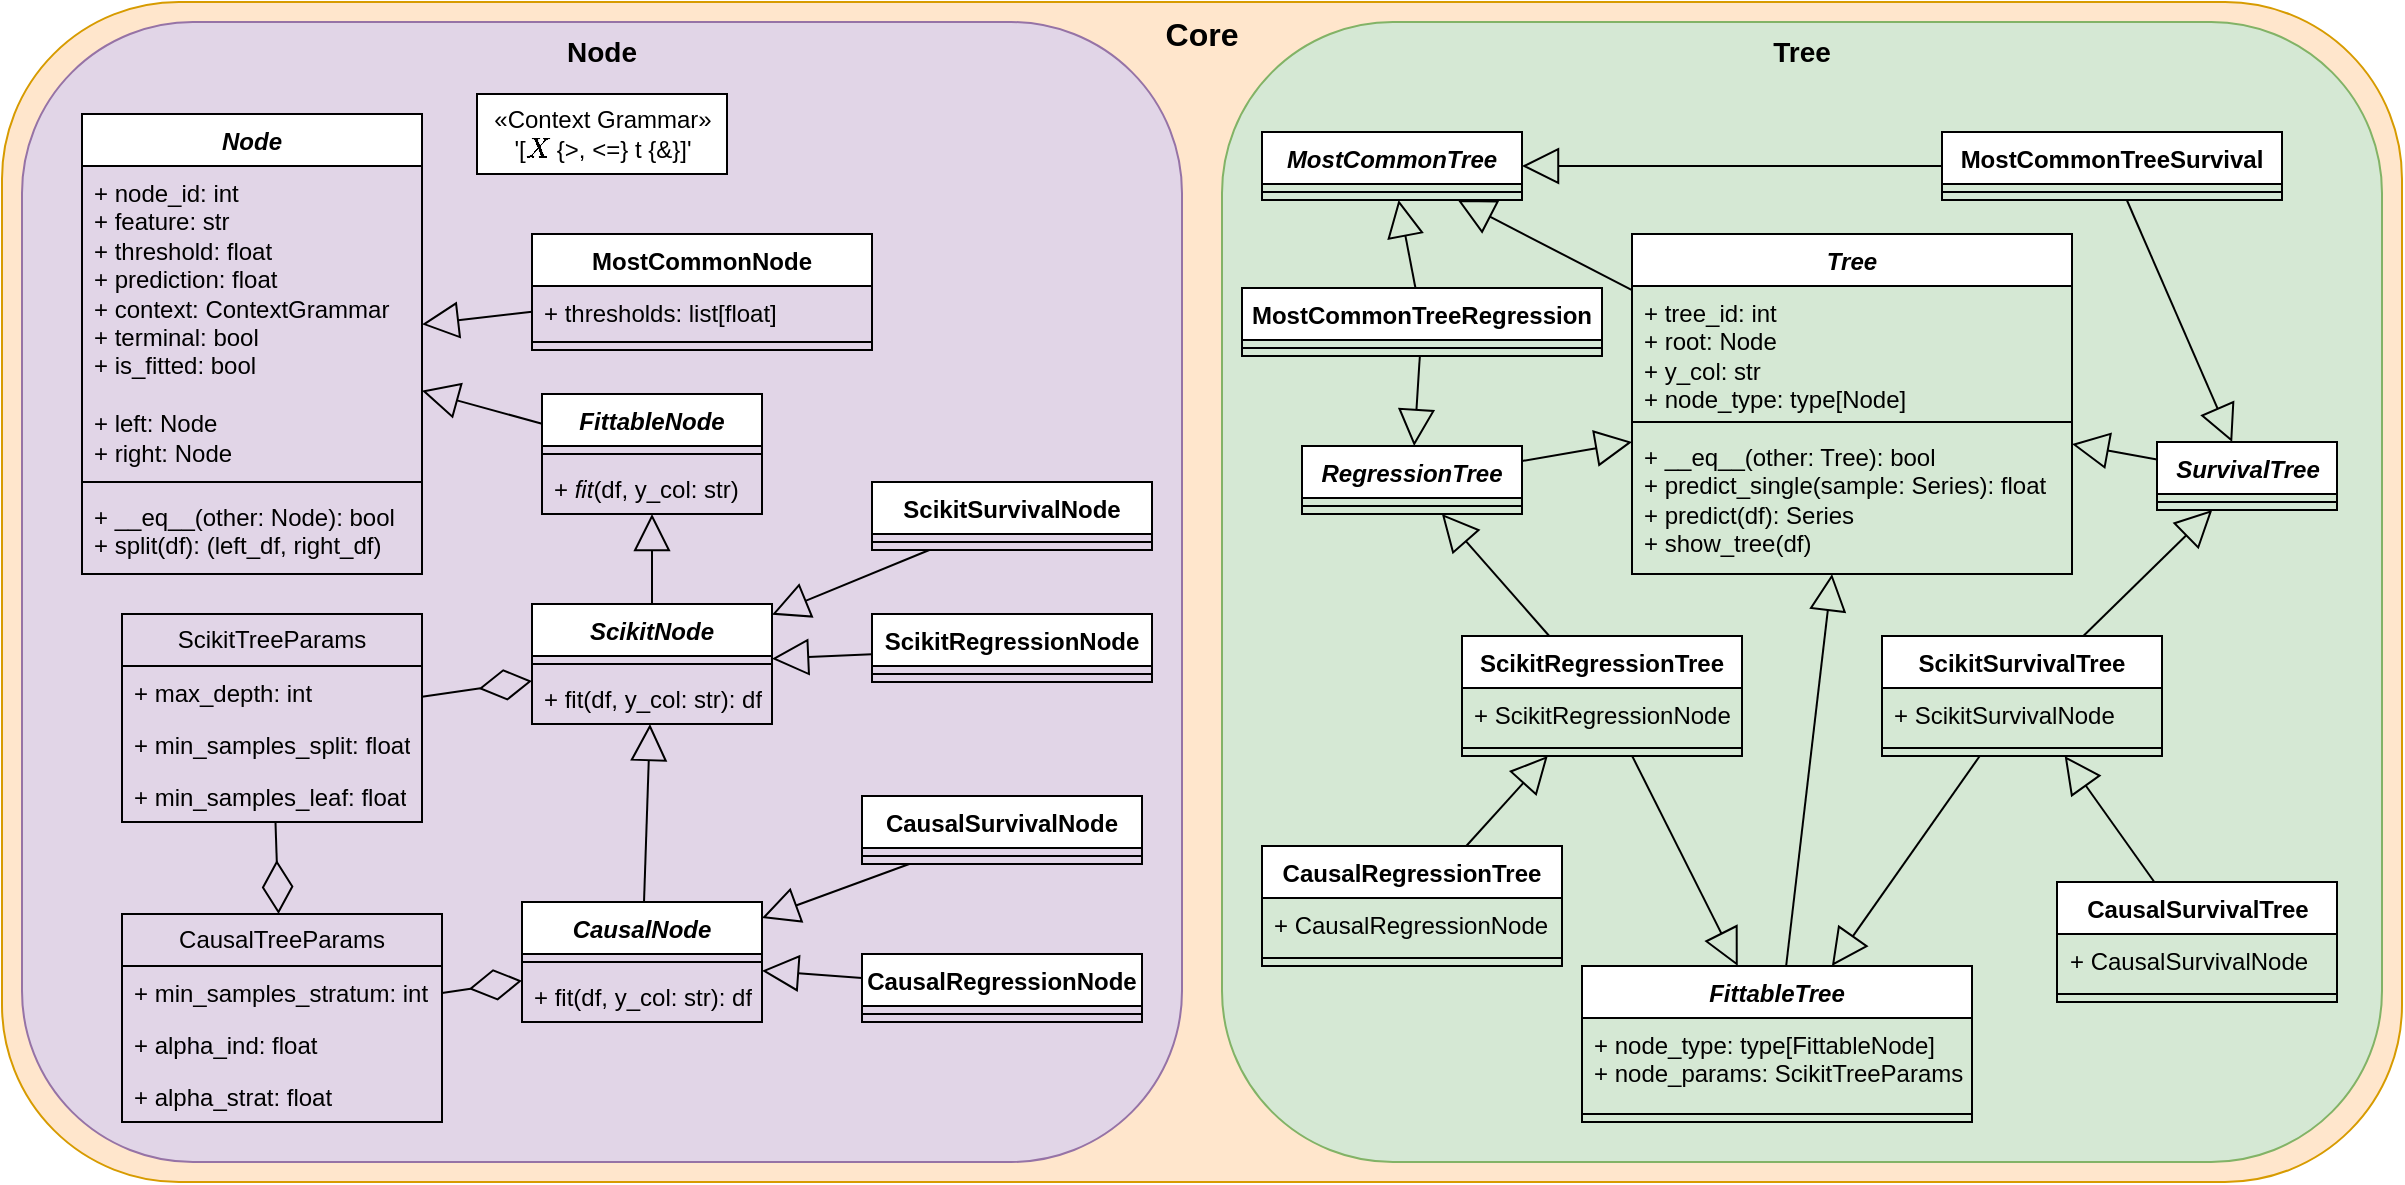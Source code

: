 <mxfile>
    <diagram id="w4UNakwNADfkfjd67gqU" name="Page-1">
        <mxGraphModel dx="1387" dy="1147" grid="1" gridSize="10" guides="1" tooltips="1" connect="1" arrows="1" fold="1" page="1" pageScale="1" pageWidth="1200" pageHeight="600" math="0" shadow="0">
            <root>
                <mxCell id="0"/>
                <mxCell id="1" parent="0"/>
                <mxCell id="2" value="&lt;font style=&quot;font-size: 16px;&quot;&gt;&lt;b&gt;Core&lt;/b&gt;&lt;/font&gt;" style="rounded=1;whiteSpace=wrap;html=1;align=center;verticalAlign=top;fillColor=#ffe6cc;strokeColor=#d79b00;" parent="1" vertex="1">
                    <mxGeometry width="1200" height="590" as="geometry"/>
                </mxCell>
                <mxCell id="62" value="&lt;b&gt;&lt;font style=&quot;font-size: 14px;&quot;&gt;Node&lt;/font&gt;&lt;/b&gt;" style="rounded=1;whiteSpace=wrap;html=1;verticalAlign=top;fillColor=#e1d5e7;strokeColor=#9673a6;" parent="1" vertex="1">
                    <mxGeometry x="10" y="10" width="580" height="570" as="geometry"/>
                </mxCell>
                <mxCell id="7" value="&lt;i&gt;Node&lt;/i&gt;" style="swimlane;fontStyle=1;align=center;verticalAlign=top;childLayout=stackLayout;horizontal=1;startSize=26;horizontalStack=0;resizeParent=1;resizeParentMax=0;resizeLast=0;collapsible=1;marginBottom=0;whiteSpace=wrap;html=1;" parent="1" vertex="1">
                    <mxGeometry x="40" y="56" width="170" height="230" as="geometry"/>
                </mxCell>
                <mxCell id="8" value="&lt;font style=&quot;color: rgb(0, 0, 0);&quot;&gt;+ node_id: int&lt;/font&gt;&lt;div&gt;&lt;font style=&quot;color: rgb(0, 0, 0);&quot;&gt;+ feature: str&lt;/font&gt;&lt;/div&gt;&lt;div&gt;&lt;font style=&quot;color: rgb(0, 0, 0);&quot;&gt;+ threshold: float&lt;/font&gt;&lt;/div&gt;&lt;div&gt;&lt;font style=&quot;color: rgb(0, 0, 0);&quot;&gt;+ prediction: float&lt;/font&gt;&lt;/div&gt;&lt;div&gt;&lt;font style=&quot;color: rgb(0, 0, 0);&quot;&gt;+ context: ContextGrammar&lt;/font&gt;&lt;/div&gt;&lt;div&gt;&lt;font style=&quot;color: rgb(0, 0, 0);&quot;&gt;+ terminal: bool&lt;/font&gt;&lt;/div&gt;&lt;div&gt;&lt;font style=&quot;color: rgb(0, 0, 0);&quot;&gt;+ is_fitted: bool&lt;/font&gt;&lt;/div&gt;&lt;div&gt;&lt;font style=&quot;color: rgb(0, 0, 0);&quot;&gt;&lt;br&gt;&lt;/font&gt;&lt;/div&gt;&lt;div&gt;&lt;font style=&quot;color: rgb(0, 0, 0);&quot;&gt;+ left: Node&lt;/font&gt;&lt;/div&gt;&lt;div&gt;&lt;font style=&quot;color: rgb(0, 0, 0);&quot;&gt;+ right: Node&lt;/font&gt;&lt;/div&gt;" style="text;strokeColor=none;fillColor=none;align=left;verticalAlign=top;spacingLeft=4;spacingRight=4;overflow=hidden;rotatable=0;points=[[0,0.5],[1,0.5]];portConstraint=eastwest;whiteSpace=wrap;html=1;" parent="7" vertex="1">
                    <mxGeometry y="26" width="170" height="154" as="geometry"/>
                </mxCell>
                <mxCell id="9" value="" style="line;strokeWidth=1;fillColor=none;align=left;verticalAlign=middle;spacingTop=-1;spacingLeft=3;spacingRight=3;rotatable=0;labelPosition=right;points=[];portConstraint=eastwest;strokeColor=inherit;" parent="7" vertex="1">
                    <mxGeometry y="180" width="170" height="8" as="geometry"/>
                </mxCell>
                <mxCell id="10" value="&lt;font style=&quot;color: rgb(0, 0, 0);&quot;&gt;+ __eq__(other: Node): bool&lt;/font&gt;&lt;div&gt;&lt;font style=&quot;color: rgb(0, 0, 0);&quot;&gt;+ split(df): (left_df, right_df)&lt;/font&gt;&lt;/div&gt;" style="text;strokeColor=none;fillColor=none;align=left;verticalAlign=top;spacingLeft=4;spacingRight=4;overflow=hidden;rotatable=0;points=[[0,0.5],[1,0.5]];portConstraint=eastwest;whiteSpace=wrap;html=1;" parent="7" vertex="1">
                    <mxGeometry y="188" width="170" height="42" as="geometry"/>
                </mxCell>
                <mxCell id="11" value="&lt;i&gt;FittableNode&lt;/i&gt;" style="swimlane;fontStyle=1;align=center;verticalAlign=top;childLayout=stackLayout;horizontal=1;startSize=26;horizontalStack=0;resizeParent=1;resizeParentMax=0;resizeLast=0;collapsible=1;marginBottom=0;whiteSpace=wrap;html=1;" parent="1" vertex="1">
                    <mxGeometry x="270" y="196" width="110" height="60" as="geometry"/>
                </mxCell>
                <mxCell id="13" value="" style="line;strokeWidth=1;fillColor=none;align=left;verticalAlign=middle;spacingTop=-1;spacingLeft=3;spacingRight=3;rotatable=0;labelPosition=right;points=[];portConstraint=eastwest;strokeColor=inherit;" parent="11" vertex="1">
                    <mxGeometry y="26" width="110" height="8" as="geometry"/>
                </mxCell>
                <mxCell id="14" value="+ &lt;i&gt;fit&lt;/i&gt;(df, y_col: str)" style="text;strokeColor=none;fillColor=none;align=left;verticalAlign=top;spacingLeft=4;spacingRight=4;overflow=hidden;rotatable=0;points=[[0,0.5],[1,0.5]];portConstraint=eastwest;whiteSpace=wrap;html=1;" parent="11" vertex="1">
                    <mxGeometry y="34" width="110" height="26" as="geometry"/>
                </mxCell>
                <mxCell id="15" value="" style="endArrow=block;endSize=16;endFill=0;html=1;" parent="1" source="11" target="7" edge="1">
                    <mxGeometry width="160" relative="1" as="geometry">
                        <mxPoint x="235" y="446" as="sourcePoint"/>
                        <mxPoint x="395" y="446" as="targetPoint"/>
                    </mxGeometry>
                </mxCell>
                <mxCell id="20" value="&lt;i&gt;ScikitNode&lt;/i&gt;" style="swimlane;fontStyle=1;align=center;verticalAlign=top;childLayout=stackLayout;horizontal=1;startSize=26;horizontalStack=0;resizeParent=1;resizeParentMax=0;resizeLast=0;collapsible=1;marginBottom=0;whiteSpace=wrap;html=1;" parent="1" vertex="1">
                    <mxGeometry x="265" y="301" width="120" height="60" as="geometry"/>
                </mxCell>
                <mxCell id="21" value="" style="line;strokeWidth=1;fillColor=none;align=left;verticalAlign=middle;spacingTop=-1;spacingLeft=3;spacingRight=3;rotatable=0;labelPosition=right;points=[];portConstraint=eastwest;strokeColor=inherit;" parent="20" vertex="1">
                    <mxGeometry y="26" width="120" height="8" as="geometry"/>
                </mxCell>
                <mxCell id="22" value="+ fit(df, y_col: str): df" style="text;strokeColor=none;fillColor=none;align=left;verticalAlign=top;spacingLeft=4;spacingRight=4;overflow=hidden;rotatable=0;points=[[0,0.5],[1,0.5]];portConstraint=eastwest;whiteSpace=wrap;html=1;" parent="20" vertex="1">
                    <mxGeometry y="34" width="120" height="26" as="geometry"/>
                </mxCell>
                <mxCell id="23" value="" style="endArrow=block;endSize=16;endFill=0;html=1;" parent="1" source="20" target="11" edge="1">
                    <mxGeometry width="160" relative="1" as="geometry">
                        <mxPoint x="335" y="91" as="sourcePoint"/>
                        <mxPoint x="255" y="179" as="targetPoint"/>
                    </mxGeometry>
                </mxCell>
                <mxCell id="26" value="" style="endArrow=diamondThin;endFill=0;endSize=24;html=1;" parent="1" source="71" target="20" edge="1">
                    <mxGeometry width="160" relative="1" as="geometry">
                        <mxPoint x="210" y="345" as="sourcePoint"/>
                        <mxPoint x="395" y="246" as="targetPoint"/>
                    </mxGeometry>
                </mxCell>
                <mxCell id="27" value="ScikitRegressionNode" style="swimlane;fontStyle=1;align=center;verticalAlign=top;childLayout=stackLayout;horizontal=1;startSize=26;horizontalStack=0;resizeParent=1;resizeParentMax=0;resizeLast=0;collapsible=1;marginBottom=0;whiteSpace=wrap;html=1;" parent="1" vertex="1">
                    <mxGeometry x="435" y="306" width="140" height="34" as="geometry"/>
                </mxCell>
                <mxCell id="28" value="" style="line;strokeWidth=1;fillColor=none;align=left;verticalAlign=middle;spacingTop=-1;spacingLeft=3;spacingRight=3;rotatable=0;labelPosition=right;points=[];portConstraint=eastwest;strokeColor=inherit;" parent="27" vertex="1">
                    <mxGeometry y="26" width="140" height="8" as="geometry"/>
                </mxCell>
                <mxCell id="30" value="" style="endArrow=block;endSize=16;endFill=0;html=1;" parent="1" source="27" target="20" edge="1">
                    <mxGeometry width="160" relative="1" as="geometry">
                        <mxPoint x="385" y="346" as="sourcePoint"/>
                        <mxPoint x="384" y="221" as="targetPoint"/>
                    </mxGeometry>
                </mxCell>
                <mxCell id="31" value="ScikitSurvivalNode" style="swimlane;fontStyle=1;align=center;verticalAlign=top;childLayout=stackLayout;horizontal=1;startSize=26;horizontalStack=0;resizeParent=1;resizeParentMax=0;resizeLast=0;collapsible=1;marginBottom=0;whiteSpace=wrap;html=1;" parent="1" vertex="1">
                    <mxGeometry x="435" y="240" width="140" height="34" as="geometry"/>
                </mxCell>
                <mxCell id="32" value="" style="line;strokeWidth=1;fillColor=none;align=left;verticalAlign=middle;spacingTop=-1;spacingLeft=3;spacingRight=3;rotatable=0;labelPosition=right;points=[];portConstraint=eastwest;strokeColor=inherit;" parent="31" vertex="1">
                    <mxGeometry y="26" width="140" height="8" as="geometry"/>
                </mxCell>
                <mxCell id="33" value="" style="endArrow=block;endSize=16;endFill=0;html=1;" parent="1" source="31" target="20" edge="1">
                    <mxGeometry width="160" relative="1" as="geometry">
                        <mxPoint x="235" y="496" as="sourcePoint"/>
                        <mxPoint x="366" y="406" as="targetPoint"/>
                    </mxGeometry>
                </mxCell>
                <mxCell id="34" value="CausalTreeParams" style="swimlane;fontStyle=0;childLayout=stackLayout;horizontal=1;startSize=26;fillColor=none;horizontalStack=0;resizeParent=1;resizeParentMax=0;resizeLast=0;collapsible=1;marginBottom=0;whiteSpace=wrap;html=1;" parent="1" vertex="1">
                    <mxGeometry x="60" y="456" width="160" height="104" as="geometry"/>
                </mxCell>
                <mxCell id="35" value="+ min_samples_stratum: int" style="text;strokeColor=none;fillColor=none;align=left;verticalAlign=top;spacingLeft=4;spacingRight=4;overflow=hidden;rotatable=0;points=[[0,0.5],[1,0.5]];portConstraint=eastwest;whiteSpace=wrap;html=1;" parent="34" vertex="1">
                    <mxGeometry y="26" width="160" height="26" as="geometry"/>
                </mxCell>
                <mxCell id="36" value="+ alpha_ind: float" style="text;strokeColor=none;fillColor=none;align=left;verticalAlign=top;spacingLeft=4;spacingRight=4;overflow=hidden;rotatable=0;points=[[0,0.5],[1,0.5]];portConstraint=eastwest;whiteSpace=wrap;html=1;" parent="34" vertex="1">
                    <mxGeometry y="52" width="160" height="26" as="geometry"/>
                </mxCell>
                <mxCell id="37" value="+ alpha_strat: float" style="text;strokeColor=none;fillColor=none;align=left;verticalAlign=top;spacingLeft=4;spacingRight=4;overflow=hidden;rotatable=0;points=[[0,0.5],[1,0.5]];portConstraint=eastwest;whiteSpace=wrap;html=1;" parent="34" vertex="1">
                    <mxGeometry y="78" width="160" height="26" as="geometry"/>
                </mxCell>
                <mxCell id="38" value="" style="endArrow=diamondThin;endFill=0;endSize=24;html=1;" parent="1" source="71" target="34" edge="1">
                    <mxGeometry width="160" relative="1" as="geometry">
                        <mxPoint x="140" y="410.0" as="sourcePoint"/>
                        <mxPoint x="325" y="394" as="targetPoint"/>
                    </mxGeometry>
                </mxCell>
                <mxCell id="39" value="&lt;i&gt;CausalNode&lt;/i&gt;" style="swimlane;fontStyle=1;align=center;verticalAlign=top;childLayout=stackLayout;horizontal=1;startSize=26;horizontalStack=0;resizeParent=1;resizeParentMax=0;resizeLast=0;collapsible=1;marginBottom=0;whiteSpace=wrap;html=1;" parent="1" vertex="1">
                    <mxGeometry x="260" y="450" width="120" height="60" as="geometry"/>
                </mxCell>
                <mxCell id="40" value="" style="line;strokeWidth=1;fillColor=none;align=left;verticalAlign=middle;spacingTop=-1;spacingLeft=3;spacingRight=3;rotatable=0;labelPosition=right;points=[];portConstraint=eastwest;strokeColor=inherit;" parent="39" vertex="1">
                    <mxGeometry y="26" width="120" height="8" as="geometry"/>
                </mxCell>
                <mxCell id="41" value="+ fit(df, y_col: str): df" style="text;strokeColor=none;fillColor=none;align=left;verticalAlign=top;spacingLeft=4;spacingRight=4;overflow=hidden;rotatable=0;points=[[0,0.5],[1,0.5]];portConstraint=eastwest;whiteSpace=wrap;html=1;" parent="39" vertex="1">
                    <mxGeometry y="34" width="120" height="26" as="geometry"/>
                </mxCell>
                <mxCell id="42" value="" style="endArrow=block;endSize=16;endFill=0;html=1;" parent="1" source="39" target="20" edge="1">
                    <mxGeometry width="160" relative="1" as="geometry">
                        <mxPoint x="340" y="186" as="sourcePoint"/>
                        <mxPoint x="339" y="126" as="targetPoint"/>
                    </mxGeometry>
                </mxCell>
                <mxCell id="43" value="" style="endArrow=diamondThin;endFill=0;endSize=24;html=1;" parent="1" source="34" target="39" edge="1">
                    <mxGeometry width="160" relative="1" as="geometry">
                        <mxPoint x="150" y="420" as="sourcePoint"/>
                        <mxPoint x="150" y="466" as="targetPoint"/>
                    </mxGeometry>
                </mxCell>
                <mxCell id="44" value="CausalSurvivalNode" style="swimlane;fontStyle=1;align=center;verticalAlign=top;childLayout=stackLayout;horizontal=1;startSize=26;horizontalStack=0;resizeParent=1;resizeParentMax=0;resizeLast=0;collapsible=1;marginBottom=0;whiteSpace=wrap;html=1;" parent="1" vertex="1">
                    <mxGeometry x="430" y="397" width="140" height="34" as="geometry"/>
                </mxCell>
                <mxCell id="45" value="" style="line;strokeWidth=1;fillColor=none;align=left;verticalAlign=middle;spacingTop=-1;spacingLeft=3;spacingRight=3;rotatable=0;labelPosition=right;points=[];portConstraint=eastwest;strokeColor=inherit;" parent="44" vertex="1">
                    <mxGeometry y="26" width="140" height="8" as="geometry"/>
                </mxCell>
                <mxCell id="46" value="CausalRegressionNode" style="swimlane;fontStyle=1;align=center;verticalAlign=top;childLayout=stackLayout;horizontal=1;startSize=26;horizontalStack=0;resizeParent=1;resizeParentMax=0;resizeLast=0;collapsible=1;marginBottom=0;whiteSpace=wrap;html=1;" parent="1" vertex="1">
                    <mxGeometry x="430" y="476" width="140" height="34" as="geometry"/>
                </mxCell>
                <mxCell id="47" value="" style="line;strokeWidth=1;fillColor=none;align=left;verticalAlign=middle;spacingTop=-1;spacingLeft=3;spacingRight=3;rotatable=0;labelPosition=right;points=[];portConstraint=eastwest;strokeColor=inherit;" parent="46" vertex="1">
                    <mxGeometry y="26" width="140" height="8" as="geometry"/>
                </mxCell>
                <mxCell id="48" value="" style="endArrow=block;endSize=16;endFill=0;html=1;" parent="1" source="44" target="39" edge="1">
                    <mxGeometry width="160" relative="1" as="geometry">
                        <mxPoint x="478" y="140" as="sourcePoint"/>
                        <mxPoint x="400" y="216" as="targetPoint"/>
                    </mxGeometry>
                </mxCell>
                <mxCell id="49" value="" style="endArrow=block;endSize=16;endFill=0;html=1;" parent="1" source="46" target="39" edge="1">
                    <mxGeometry width="160" relative="1" as="geometry">
                        <mxPoint x="455" y="214" as="sourcePoint"/>
                        <mxPoint x="400" y="223" as="targetPoint"/>
                    </mxGeometry>
                </mxCell>
                <mxCell id="50" value="MostCommonNode" style="swimlane;fontStyle=1;align=center;verticalAlign=top;childLayout=stackLayout;horizontal=1;startSize=26;horizontalStack=0;resizeParent=1;resizeParentMax=0;resizeLast=0;collapsible=1;marginBottom=0;whiteSpace=wrap;html=1;" parent="1" vertex="1">
                    <mxGeometry x="265" y="116" width="170" height="58" as="geometry"/>
                </mxCell>
                <mxCell id="51" value="&lt;font style=&quot;color: rgb(0, 0, 0);&quot;&gt;+ thresholds: list[float]&lt;/font&gt;" style="text;strokeColor=none;fillColor=none;align=left;verticalAlign=top;spacingLeft=4;spacingRight=4;overflow=hidden;rotatable=0;points=[[0,0.5],[1,0.5]];portConstraint=eastwest;whiteSpace=wrap;html=1;" parent="50" vertex="1">
                    <mxGeometry y="26" width="170" height="24" as="geometry"/>
                </mxCell>
                <mxCell id="52" value="" style="line;strokeWidth=1;fillColor=none;align=left;verticalAlign=middle;spacingTop=-1;spacingLeft=3;spacingRight=3;rotatable=0;labelPosition=right;points=[];portConstraint=eastwest;strokeColor=inherit;" parent="50" vertex="1">
                    <mxGeometry y="50" width="170" height="8" as="geometry"/>
                </mxCell>
                <mxCell id="55" value="" style="endArrow=block;endSize=16;endFill=0;html=1;" parent="1" source="50" target="7" edge="1">
                    <mxGeometry width="160" relative="1" as="geometry">
                        <mxPoint x="285" y="130" as="sourcePoint"/>
                        <mxPoint x="220" y="124" as="targetPoint"/>
                    </mxGeometry>
                </mxCell>
                <mxCell id="57" value="«Context Grammar»&lt;div&gt;&lt;font style=&quot;color: rgb(0, 0, 0);&quot;&gt;&#39;[`X` {&amp;gt;, &amp;lt;=} t {&amp;amp;}]&#39;&lt;/font&gt;&lt;/div&gt;" style="html=1;dropTarget=0;whiteSpace=wrap;" parent="1" vertex="1">
                    <mxGeometry x="237.5" y="46" width="125" height="40" as="geometry"/>
                </mxCell>
                <mxCell id="63" value="&lt;b&gt;&lt;font style=&quot;font-size: 14px;&quot;&gt;Tree&lt;/font&gt;&lt;/b&gt;" style="rounded=1;whiteSpace=wrap;html=1;verticalAlign=top;fillColor=#d5e8d4;strokeColor=#82b366;" parent="1" vertex="1">
                    <mxGeometry x="610" y="10" width="580" height="570" as="geometry"/>
                </mxCell>
                <mxCell id="64" value="&lt;i&gt;Tree&lt;/i&gt;" style="swimlane;fontStyle=1;align=center;verticalAlign=top;childLayout=stackLayout;horizontal=1;startSize=26;horizontalStack=0;resizeParent=1;resizeParentMax=0;resizeLast=0;collapsible=1;marginBottom=0;whiteSpace=wrap;html=1;" parent="1" vertex="1">
                    <mxGeometry x="815" y="116" width="220" height="170" as="geometry"/>
                </mxCell>
                <mxCell id="65" value="&lt;font style=&quot;color: rgb(0, 0, 0);&quot;&gt;+ tree_id: int&lt;/font&gt;&lt;div&gt;&lt;font style=&quot;color: rgb(0, 0, 0);&quot;&gt;+ root: Node&lt;/font&gt;&lt;/div&gt;&lt;div&gt;&lt;font style=&quot;color: rgb(0, 0, 0);&quot;&gt;+ y_col: str&lt;/font&gt;&lt;/div&gt;&lt;div&gt;&lt;font style=&quot;color: rgb(0, 0, 0);&quot;&gt;+ node_type: type[Node]&lt;/font&gt;&lt;/div&gt;" style="text;strokeColor=none;fillColor=none;align=left;verticalAlign=top;spacingLeft=4;spacingRight=4;overflow=hidden;rotatable=0;points=[[0,0.5],[1,0.5]];portConstraint=eastwest;whiteSpace=wrap;html=1;" parent="64" vertex="1">
                    <mxGeometry y="26" width="220" height="64" as="geometry"/>
                </mxCell>
                <mxCell id="66" value="" style="line;strokeWidth=1;fillColor=none;align=left;verticalAlign=middle;spacingTop=-1;spacingLeft=3;spacingRight=3;rotatable=0;labelPosition=right;points=[];portConstraint=eastwest;strokeColor=inherit;" parent="64" vertex="1">
                    <mxGeometry y="90" width="220" height="8" as="geometry"/>
                </mxCell>
                <mxCell id="67" value="&lt;font style=&quot;color: rgb(0, 0, 0);&quot;&gt;+ __eq__(other: Tree): bool&lt;/font&gt;&lt;div&gt;&lt;font style=&quot;color: rgb(0, 0, 0);&quot;&gt;+ predict_single(sample: Series): float&lt;/font&gt;&lt;/div&gt;&lt;div&gt;&lt;font style=&quot;color: rgb(0, 0, 0);&quot;&gt;+ predict(df): Series&lt;/font&gt;&lt;/div&gt;&lt;div&gt;&lt;font style=&quot;color: rgb(0, 0, 0);&quot;&gt;+ show_tree(df)&lt;/font&gt;&lt;/div&gt;" style="text;strokeColor=none;fillColor=none;align=left;verticalAlign=top;spacingLeft=4;spacingRight=4;overflow=hidden;rotatable=0;points=[[0,0.5],[1,0.5]];portConstraint=eastwest;whiteSpace=wrap;html=1;" parent="64" vertex="1">
                    <mxGeometry y="98" width="220" height="72" as="geometry"/>
                </mxCell>
                <mxCell id="71" value="ScikitTreeParams" style="swimlane;fontStyle=0;childLayout=stackLayout;horizontal=1;startSize=26;fillColor=none;horizontalStack=0;resizeParent=1;resizeParentMax=0;resizeLast=0;collapsible=1;marginBottom=0;whiteSpace=wrap;html=1;" parent="1" vertex="1">
                    <mxGeometry x="60" y="306" width="150" height="104" as="geometry"/>
                </mxCell>
                <mxCell id="72" value="+ max_depth: int" style="text;strokeColor=none;fillColor=none;align=left;verticalAlign=top;spacingLeft=4;spacingRight=4;overflow=hidden;rotatable=0;points=[[0,0.5],[1,0.5]];portConstraint=eastwest;whiteSpace=wrap;html=1;" parent="71" vertex="1">
                    <mxGeometry y="26" width="150" height="26" as="geometry"/>
                </mxCell>
                <mxCell id="73" value="+ min_samples_split: float" style="text;strokeColor=none;fillColor=none;align=left;verticalAlign=top;spacingLeft=4;spacingRight=4;overflow=hidden;rotatable=0;points=[[0,0.5],[1,0.5]];portConstraint=eastwest;whiteSpace=wrap;html=1;" parent="71" vertex="1">
                    <mxGeometry y="52" width="150" height="26" as="geometry"/>
                </mxCell>
                <mxCell id="74" value="+ min_samples_leaf: float" style="text;strokeColor=none;fillColor=none;align=left;verticalAlign=top;spacingLeft=4;spacingRight=4;overflow=hidden;rotatable=0;points=[[0,0.5],[1,0.5]];portConstraint=eastwest;whiteSpace=wrap;html=1;" parent="71" vertex="1">
                    <mxGeometry y="78" width="150" height="26" as="geometry"/>
                </mxCell>
                <mxCell id="75" value="&lt;i&gt;FittableTree&lt;/i&gt;" style="swimlane;fontStyle=1;align=center;verticalAlign=top;childLayout=stackLayout;horizontal=1;startSize=26;horizontalStack=0;resizeParent=1;resizeParentMax=0;resizeLast=0;collapsible=1;marginBottom=0;whiteSpace=wrap;html=1;" parent="1" vertex="1">
                    <mxGeometry x="790" y="482" width="195" height="78" as="geometry"/>
                </mxCell>
                <mxCell id="76" value="+ node_type: type[FittableNode]&lt;div&gt;&lt;span style=&quot;color: rgb(0, 0, 0);&quot;&gt;+ node_params: ScikitTreeParams&lt;/span&gt;&lt;/div&gt;" style="text;strokeColor=none;fillColor=none;align=left;verticalAlign=top;spacingLeft=4;spacingRight=4;overflow=hidden;rotatable=0;points=[[0,0.5],[1,0.5]];portConstraint=eastwest;whiteSpace=wrap;html=1;" parent="75" vertex="1">
                    <mxGeometry y="26" width="195" height="44" as="geometry"/>
                </mxCell>
                <mxCell id="77" value="" style="line;strokeWidth=1;fillColor=none;align=left;verticalAlign=middle;spacingTop=-1;spacingLeft=3;spacingRight=3;rotatable=0;labelPosition=right;points=[];portConstraint=eastwest;strokeColor=inherit;" parent="75" vertex="1">
                    <mxGeometry y="70" width="195" height="8" as="geometry"/>
                </mxCell>
                <mxCell id="79" value="" style="endArrow=block;endSize=16;endFill=0;html=1;" parent="1" source="75" target="64" edge="1">
                    <mxGeometry width="160" relative="1" as="geometry">
                        <mxPoint x="1045" y="279" as="sourcePoint"/>
                        <mxPoint x="990" y="286" as="targetPoint"/>
                    </mxGeometry>
                </mxCell>
                <mxCell id="80" value="&lt;i&gt;MostCommonTree&lt;/i&gt;" style="swimlane;fontStyle=1;align=center;verticalAlign=top;childLayout=stackLayout;horizontal=1;startSize=26;horizontalStack=0;resizeParent=1;resizeParentMax=0;resizeLast=0;collapsible=1;marginBottom=0;whiteSpace=wrap;html=1;" parent="1" vertex="1">
                    <mxGeometry x="630" y="65" width="130" height="34" as="geometry"/>
                </mxCell>
                <mxCell id="82" value="" style="line;strokeWidth=1;fillColor=none;align=left;verticalAlign=middle;spacingTop=-1;spacingLeft=3;spacingRight=3;rotatable=0;labelPosition=right;points=[];portConstraint=eastwest;strokeColor=inherit;" parent="80" vertex="1">
                    <mxGeometry y="26" width="130" height="8" as="geometry"/>
                </mxCell>
                <mxCell id="84" value="" style="endArrow=block;endSize=16;endFill=0;html=1;" parent="1" source="64" target="80" edge="1">
                    <mxGeometry width="160" relative="1" as="geometry">
                        <mxPoint x="335" y="311" as="sourcePoint"/>
                        <mxPoint x="334" y="266" as="targetPoint"/>
                    </mxGeometry>
                </mxCell>
                <mxCell id="85" value="&lt;i&gt;RegressionTree&lt;/i&gt;" style="swimlane;fontStyle=1;align=center;verticalAlign=top;childLayout=stackLayout;horizontal=1;startSize=26;horizontalStack=0;resizeParent=1;resizeParentMax=0;resizeLast=0;collapsible=1;marginBottom=0;whiteSpace=wrap;html=1;" parent="1" vertex="1">
                    <mxGeometry x="650" y="222" width="110" height="34" as="geometry"/>
                </mxCell>
                <mxCell id="87" value="" style="line;strokeWidth=1;fillColor=none;align=left;verticalAlign=middle;spacingTop=-1;spacingLeft=3;spacingRight=3;rotatable=0;labelPosition=right;points=[];portConstraint=eastwest;strokeColor=inherit;" parent="85" vertex="1">
                    <mxGeometry y="26" width="110" height="8" as="geometry"/>
                </mxCell>
                <mxCell id="88" value="&lt;i&gt;SurvivalTree&lt;/i&gt;" style="swimlane;fontStyle=1;align=center;verticalAlign=top;childLayout=stackLayout;horizontal=1;startSize=26;horizontalStack=0;resizeParent=1;resizeParentMax=0;resizeLast=0;collapsible=1;marginBottom=0;whiteSpace=wrap;html=1;" parent="1" vertex="1">
                    <mxGeometry x="1077.5" y="220" width="90" height="34" as="geometry"/>
                </mxCell>
                <mxCell id="89" value="" style="line;strokeWidth=1;fillColor=none;align=left;verticalAlign=middle;spacingTop=-1;spacingLeft=3;spacingRight=3;rotatable=0;labelPosition=right;points=[];portConstraint=eastwest;strokeColor=inherit;" parent="88" vertex="1">
                    <mxGeometry y="26" width="90" height="8" as="geometry"/>
                </mxCell>
                <mxCell id="90" value="MostCommonTreeRegression" style="swimlane;fontStyle=1;align=center;verticalAlign=top;childLayout=stackLayout;horizontal=1;startSize=26;horizontalStack=0;resizeParent=1;resizeParentMax=0;resizeLast=0;collapsible=1;marginBottom=0;whiteSpace=wrap;html=1;" parent="1" vertex="1">
                    <mxGeometry x="620" y="143" width="180" height="34" as="geometry"/>
                </mxCell>
                <mxCell id="91" value="" style="line;strokeWidth=1;fillColor=none;align=left;verticalAlign=middle;spacingTop=-1;spacingLeft=3;spacingRight=3;rotatable=0;labelPosition=right;points=[];portConstraint=eastwest;strokeColor=inherit;" parent="90" vertex="1">
                    <mxGeometry y="26" width="180" height="8" as="geometry"/>
                </mxCell>
                <mxCell id="92" value="MostCommonTreeSurvival" style="swimlane;fontStyle=1;align=center;verticalAlign=top;childLayout=stackLayout;horizontal=1;startSize=26;horizontalStack=0;resizeParent=1;resizeParentMax=0;resizeLast=0;collapsible=1;marginBottom=0;whiteSpace=wrap;html=1;" parent="1" vertex="1">
                    <mxGeometry x="970" y="65" width="170" height="34" as="geometry"/>
                </mxCell>
                <mxCell id="93" value="" style="line;strokeWidth=1;fillColor=none;align=left;verticalAlign=middle;spacingTop=-1;spacingLeft=3;spacingRight=3;rotatable=0;labelPosition=right;points=[];portConstraint=eastwest;strokeColor=inherit;" parent="92" vertex="1">
                    <mxGeometry y="26" width="170" height="8" as="geometry"/>
                </mxCell>
                <mxCell id="97" value="" style="endArrow=block;endSize=16;endFill=0;html=1;" parent="1" source="88" target="64" edge="1">
                    <mxGeometry width="160" relative="1" as="geometry">
                        <mxPoint x="905" y="279" as="sourcePoint"/>
                        <mxPoint x="980" y="245" as="targetPoint"/>
                    </mxGeometry>
                </mxCell>
                <mxCell id="99" value="" style="endArrow=block;endSize=16;endFill=0;html=1;" parent="1" source="85" target="64" edge="1">
                    <mxGeometry width="160" relative="1" as="geometry">
                        <mxPoint x="868" y="266" as="sourcePoint"/>
                        <mxPoint x="830" y="201" as="targetPoint"/>
                    </mxGeometry>
                </mxCell>
                <mxCell id="100" value="" style="endArrow=block;endSize=16;endFill=0;html=1;" parent="1" source="90" target="80" edge="1">
                    <mxGeometry width="160" relative="1" as="geometry">
                        <mxPoint x="868" y="260" as="sourcePoint"/>
                        <mxPoint x="870" y="201" as="targetPoint"/>
                    </mxGeometry>
                </mxCell>
                <mxCell id="101" value="" style="endArrow=block;endSize=16;endFill=0;html=1;" parent="1" source="92" target="80" edge="1">
                    <mxGeometry width="160" relative="1" as="geometry">
                        <mxPoint x="840" y="153" as="sourcePoint"/>
                        <mxPoint x="808" y="109" as="targetPoint"/>
                    </mxGeometry>
                </mxCell>
                <mxCell id="104" value="" style="endArrow=block;endSize=16;endFill=0;html=1;" parent="1" source="131" target="85" edge="1">
                    <mxGeometry width="160" relative="1" as="geometry">
                        <mxPoint x="788.81" y="327" as="sourcePoint"/>
                        <mxPoint x="840" y="248" as="targetPoint"/>
                    </mxGeometry>
                </mxCell>
                <mxCell id="105" value="" style="endArrow=block;endSize=16;endFill=0;html=1;" parent="1" source="131" target="75" edge="1">
                    <mxGeometry width="160" relative="1" as="geometry">
                        <mxPoint x="813.162" y="361" as="sourcePoint"/>
                        <mxPoint x="735" y="300" as="targetPoint"/>
                    </mxGeometry>
                </mxCell>
                <mxCell id="106" value="" style="endArrow=block;endSize=16;endFill=0;html=1;" parent="1" source="90" target="85" edge="1">
                    <mxGeometry width="160" relative="1" as="geometry">
                        <mxPoint x="800" y="360" as="sourcePoint"/>
                        <mxPoint x="853" y="363" as="targetPoint"/>
                    </mxGeometry>
                </mxCell>
                <mxCell id="108" value="" style="endArrow=block;endSize=16;endFill=0;html=1;" parent="1" source="92" target="88" edge="1">
                    <mxGeometry width="160" relative="1" as="geometry">
                        <mxPoint x="1100" y="240" as="sourcePoint"/>
                        <mxPoint x="1060" y="232" as="targetPoint"/>
                    </mxGeometry>
                </mxCell>
                <mxCell id="120" value="" style="endArrow=block;endSize=16;endFill=0;html=1;" parent="1" source="139" target="75" edge="1">
                    <mxGeometry width="160" relative="1" as="geometry">
                        <mxPoint x="986.602" y="364" as="sourcePoint"/>
                        <mxPoint x="959" y="300" as="targetPoint"/>
                    </mxGeometry>
                </mxCell>
                <mxCell id="121" value="" style="endArrow=block;endSize=16;endFill=0;html=1;" parent="1" source="139" target="88" edge="1">
                    <mxGeometry width="160" relative="1" as="geometry">
                        <mxPoint x="1015.761" y="330" as="sourcePoint"/>
                        <mxPoint x="1055" y="370" as="targetPoint"/>
                    </mxGeometry>
                </mxCell>
                <mxCell id="126" value="" style="endArrow=block;endSize=16;endFill=0;html=1;" parent="1" source="135" target="131" edge="1">
                    <mxGeometry width="160" relative="1" as="geometry">
                        <mxPoint x="691.22" y="431" as="sourcePoint"/>
                        <mxPoint x="719" y="266" as="targetPoint"/>
                    </mxGeometry>
                </mxCell>
                <mxCell id="128" value="" style="endArrow=block;endSize=16;endFill=0;html=1;" parent="1" source="142" target="139" edge="1">
                    <mxGeometry width="160" relative="1" as="geometry">
                        <mxPoint x="1108.649" y="442" as="sourcePoint"/>
                        <mxPoint x="825" y="440" as="targetPoint"/>
                    </mxGeometry>
                </mxCell>
                <mxCell id="131" value="ScikitRegressionTree" style="swimlane;fontStyle=1;align=center;verticalAlign=top;childLayout=stackLayout;horizontal=1;startSize=26;horizontalStack=0;resizeParent=1;resizeParentMax=0;resizeLast=0;collapsible=1;marginBottom=0;whiteSpace=wrap;html=1;" parent="1" vertex="1">
                    <mxGeometry x="730" y="317" width="140" height="60" as="geometry"/>
                </mxCell>
                <mxCell id="132" value="+ ScikitRegressionNode" style="text;strokeColor=none;fillColor=none;align=left;verticalAlign=top;spacingLeft=4;spacingRight=4;overflow=hidden;rotatable=0;points=[[0,0.5],[1,0.5]];portConstraint=eastwest;whiteSpace=wrap;html=1;" parent="131" vertex="1">
                    <mxGeometry y="26" width="140" height="26" as="geometry"/>
                </mxCell>
                <mxCell id="133" value="" style="line;strokeWidth=1;fillColor=none;align=left;verticalAlign=middle;spacingTop=-1;spacingLeft=3;spacingRight=3;rotatable=0;labelPosition=right;points=[];portConstraint=eastwest;strokeColor=inherit;" parent="131" vertex="1">
                    <mxGeometry y="52" width="140" height="8" as="geometry"/>
                </mxCell>
                <mxCell id="135" value="CausalRegressionTree" style="swimlane;fontStyle=1;align=center;verticalAlign=top;childLayout=stackLayout;horizontal=1;startSize=26;horizontalStack=0;resizeParent=1;resizeParentMax=0;resizeLast=0;collapsible=1;marginBottom=0;whiteSpace=wrap;html=1;" parent="1" vertex="1">
                    <mxGeometry x="630" y="422" width="150" height="60" as="geometry"/>
                </mxCell>
                <mxCell id="136" value="+ CausalRegressionNode" style="text;strokeColor=none;fillColor=none;align=left;verticalAlign=top;spacingLeft=4;spacingRight=4;overflow=hidden;rotatable=0;points=[[0,0.5],[1,0.5]];portConstraint=eastwest;whiteSpace=wrap;html=1;" parent="135" vertex="1">
                    <mxGeometry y="26" width="150" height="26" as="geometry"/>
                </mxCell>
                <mxCell id="137" value="" style="line;strokeWidth=1;fillColor=none;align=left;verticalAlign=middle;spacingTop=-1;spacingLeft=3;spacingRight=3;rotatable=0;labelPosition=right;points=[];portConstraint=eastwest;strokeColor=inherit;" parent="135" vertex="1">
                    <mxGeometry y="52" width="150" height="8" as="geometry"/>
                </mxCell>
                <mxCell id="139" value="ScikitSurvivalTree" style="swimlane;fontStyle=1;align=center;verticalAlign=top;childLayout=stackLayout;horizontal=1;startSize=26;horizontalStack=0;resizeParent=1;resizeParentMax=0;resizeLast=0;collapsible=1;marginBottom=0;whiteSpace=wrap;html=1;" parent="1" vertex="1">
                    <mxGeometry x="940" y="317" width="140" height="60" as="geometry"/>
                </mxCell>
                <mxCell id="140" value="+ ScikitSurvivalNode" style="text;strokeColor=none;fillColor=none;align=left;verticalAlign=top;spacingLeft=4;spacingRight=4;overflow=hidden;rotatable=0;points=[[0,0.5],[1,0.5]];portConstraint=eastwest;whiteSpace=wrap;html=1;" parent="139" vertex="1">
                    <mxGeometry y="26" width="140" height="26" as="geometry"/>
                </mxCell>
                <mxCell id="141" value="" style="line;strokeWidth=1;fillColor=none;align=left;verticalAlign=middle;spacingTop=-1;spacingLeft=3;spacingRight=3;rotatable=0;labelPosition=right;points=[];portConstraint=eastwest;strokeColor=inherit;" parent="139" vertex="1">
                    <mxGeometry y="52" width="140" height="8" as="geometry"/>
                </mxCell>
                <mxCell id="142" value="CausalSurvivalTree" style="swimlane;fontStyle=1;align=center;verticalAlign=top;childLayout=stackLayout;horizontal=1;startSize=26;horizontalStack=0;resizeParent=1;resizeParentMax=0;resizeLast=0;collapsible=1;marginBottom=0;whiteSpace=wrap;html=1;" parent="1" vertex="1">
                    <mxGeometry x="1027.5" y="440" width="140" height="60" as="geometry"/>
                </mxCell>
                <mxCell id="143" value="+ CausalSurvivalNode" style="text;strokeColor=none;fillColor=none;align=left;verticalAlign=top;spacingLeft=4;spacingRight=4;overflow=hidden;rotatable=0;points=[[0,0.5],[1,0.5]];portConstraint=eastwest;whiteSpace=wrap;html=1;" parent="142" vertex="1">
                    <mxGeometry y="26" width="140" height="26" as="geometry"/>
                </mxCell>
                <mxCell id="144" value="" style="line;strokeWidth=1;fillColor=none;align=left;verticalAlign=middle;spacingTop=-1;spacingLeft=3;spacingRight=3;rotatable=0;labelPosition=right;points=[];portConstraint=eastwest;strokeColor=inherit;" parent="142" vertex="1">
                    <mxGeometry y="52" width="140" height="8" as="geometry"/>
                </mxCell>
            </root>
        </mxGraphModel>
    </diagram>
</mxfile>
